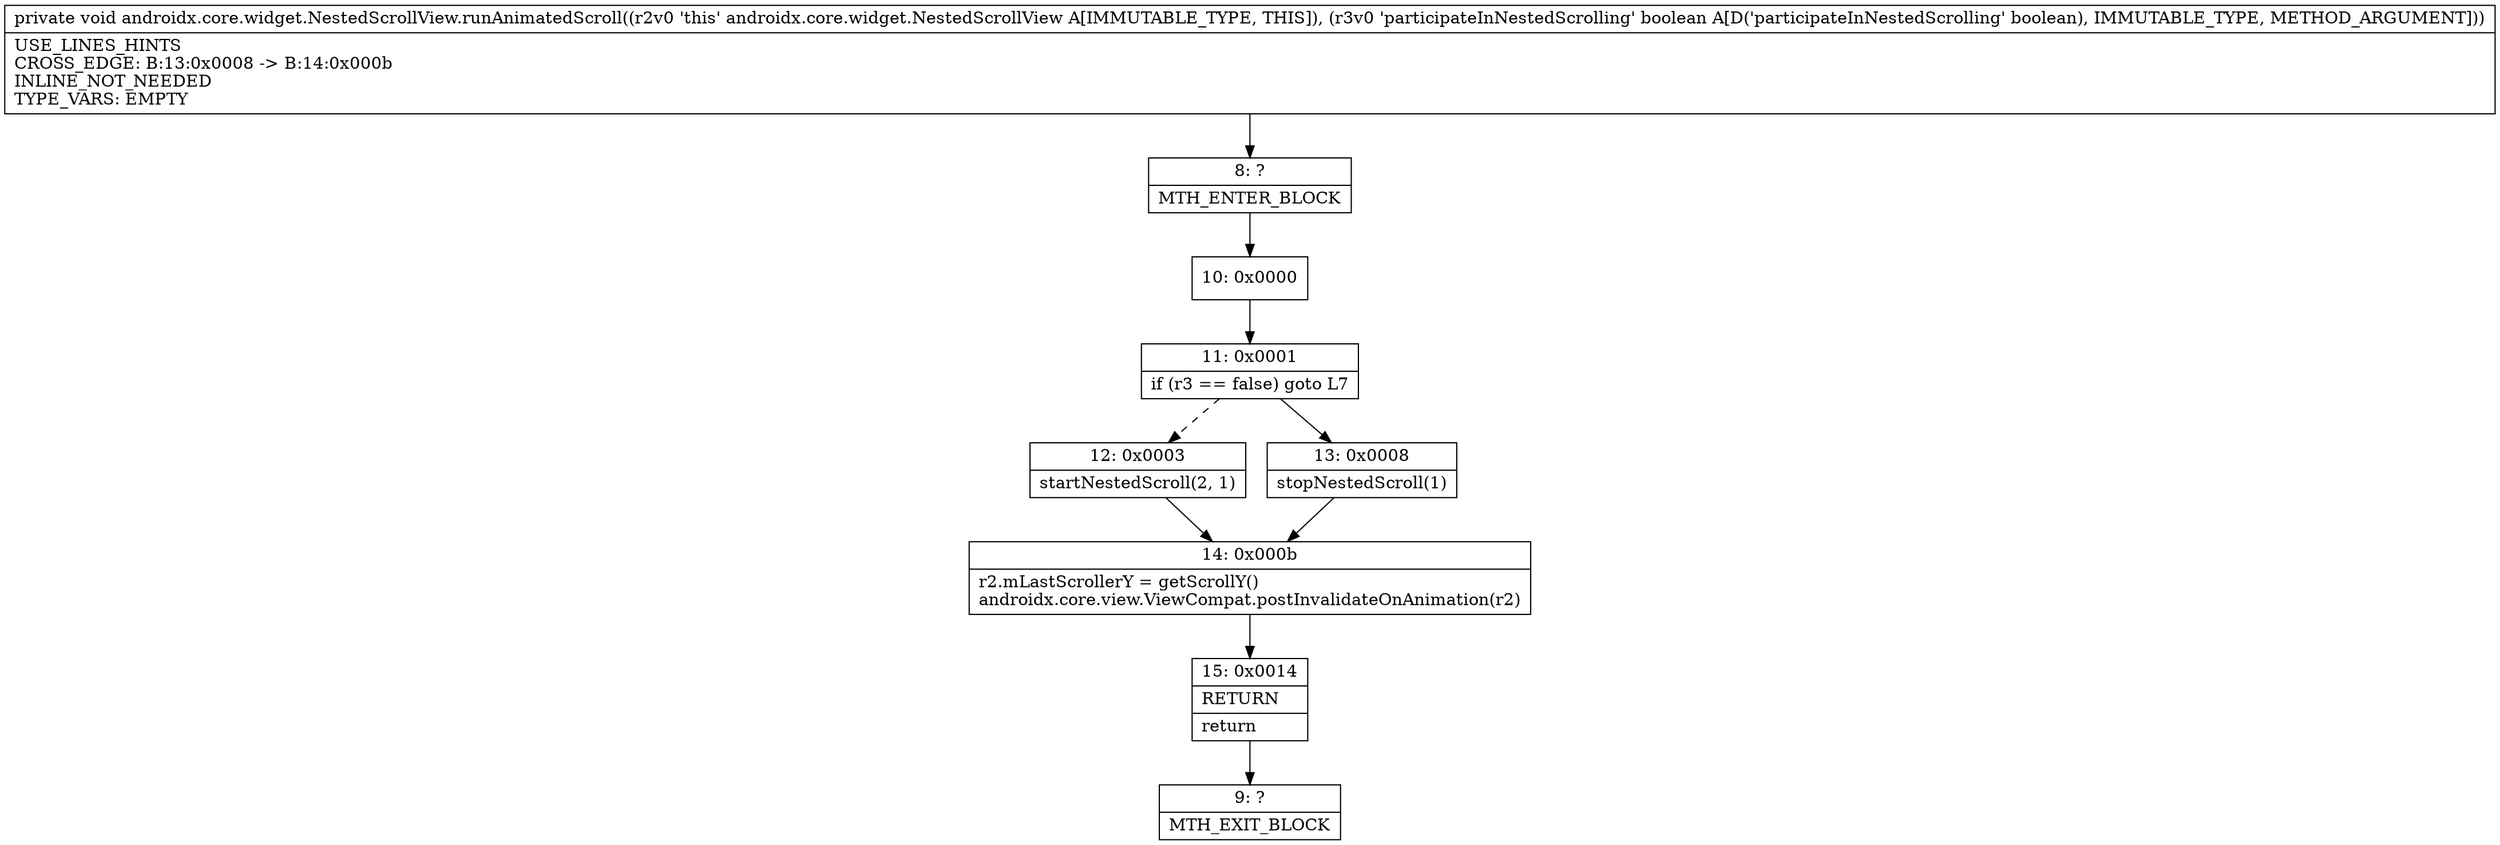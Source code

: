 digraph "CFG forandroidx.core.widget.NestedScrollView.runAnimatedScroll(Z)V" {
Node_8 [shape=record,label="{8\:\ ?|MTH_ENTER_BLOCK\l}"];
Node_10 [shape=record,label="{10\:\ 0x0000}"];
Node_11 [shape=record,label="{11\:\ 0x0001|if (r3 == false) goto L7\l}"];
Node_12 [shape=record,label="{12\:\ 0x0003|startNestedScroll(2, 1)\l}"];
Node_14 [shape=record,label="{14\:\ 0x000b|r2.mLastScrollerY = getScrollY()\landroidx.core.view.ViewCompat.postInvalidateOnAnimation(r2)\l}"];
Node_15 [shape=record,label="{15\:\ 0x0014|RETURN\l|return\l}"];
Node_9 [shape=record,label="{9\:\ ?|MTH_EXIT_BLOCK\l}"];
Node_13 [shape=record,label="{13\:\ 0x0008|stopNestedScroll(1)\l}"];
MethodNode[shape=record,label="{private void androidx.core.widget.NestedScrollView.runAnimatedScroll((r2v0 'this' androidx.core.widget.NestedScrollView A[IMMUTABLE_TYPE, THIS]), (r3v0 'participateInNestedScrolling' boolean A[D('participateInNestedScrolling' boolean), IMMUTABLE_TYPE, METHOD_ARGUMENT]))  | USE_LINES_HINTS\lCROSS_EDGE: B:13:0x0008 \-\> B:14:0x000b\lINLINE_NOT_NEEDED\lTYPE_VARS: EMPTY\l}"];
MethodNode -> Node_8;Node_8 -> Node_10;
Node_10 -> Node_11;
Node_11 -> Node_12[style=dashed];
Node_11 -> Node_13;
Node_12 -> Node_14;
Node_14 -> Node_15;
Node_15 -> Node_9;
Node_13 -> Node_14;
}


